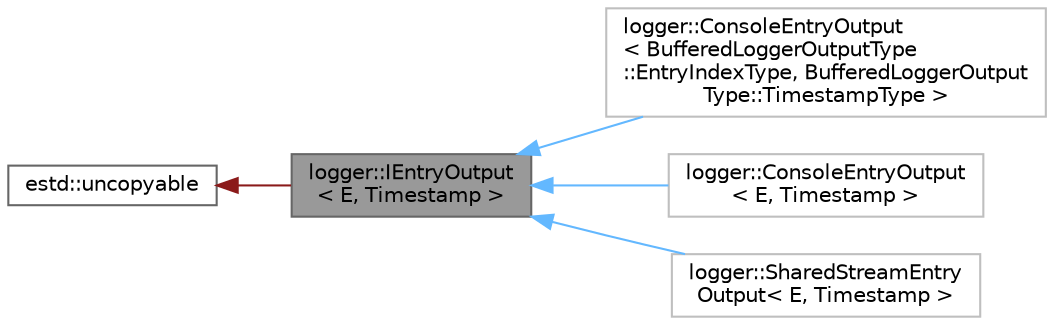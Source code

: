 digraph "logger::IEntryOutput&lt; E, Timestamp &gt;"
{
 // LATEX_PDF_SIZE
  bgcolor="transparent";
  edge [fontname=Helvetica,fontsize=10,labelfontname=Helvetica,labelfontsize=10];
  node [fontname=Helvetica,fontsize=10,shape=box,height=0.2,width=0.4];
  rankdir="LR";
  Node1 [id="Node000001",label="logger::IEntryOutput\l\< E, Timestamp \>",height=0.2,width=0.4,color="gray40", fillcolor="grey60", style="filled", fontcolor="black",tooltip=" "];
  Node2 -> Node1 [id="edge1_Node000001_Node000002",dir="back",color="firebrick4",style="solid",tooltip=" "];
  Node2 [id="Node000002",label="estd::uncopyable",height=0.2,width=0.4,color="gray40", fillcolor="white", style="filled",URL="$d2/d66/classestd_1_1uncopyable.html",tooltip=" "];
  Node1 -> Node3 [id="edge2_Node000001_Node000003",dir="back",color="steelblue1",style="solid",tooltip=" "];
  Node3 [id="Node000003",label="logger::ConsoleEntryOutput\l\< BufferedLoggerOutputType\l::EntryIndexType, BufferedLoggerOutput\lType::TimestampType \>",height=0.2,width=0.4,color="grey75", fillcolor="white", style="filled",URL="$d4/dd5/classlogger_1_1ConsoleEntryOutput.html",tooltip=" "];
  Node1 -> Node4 [id="edge3_Node000001_Node000004",dir="back",color="steelblue1",style="solid",tooltip=" "];
  Node4 [id="Node000004",label="logger::ConsoleEntryOutput\l\< E, Timestamp \>",height=0.2,width=0.4,color="grey75", fillcolor="white", style="filled",URL="$d4/dd5/classlogger_1_1ConsoleEntryOutput.html",tooltip=" "];
  Node1 -> Node5 [id="edge4_Node000001_Node000005",dir="back",color="steelblue1",style="solid",tooltip=" "];
  Node5 [id="Node000005",label="logger::SharedStreamEntry\lOutput\< E, Timestamp \>",height=0.2,width=0.4,color="grey75", fillcolor="white", style="filled",URL="$df/da7/classlogger_1_1SharedStreamEntryOutput.html",tooltip=" "];
}
